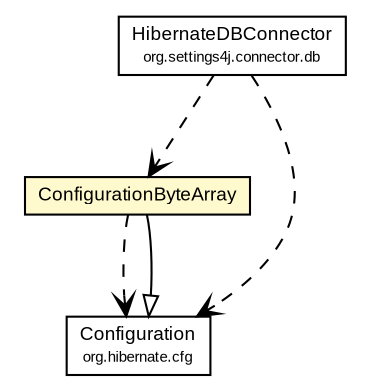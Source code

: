 #!/usr/local/bin/dot
#
# Class diagram 
# Generated by UmlGraph version 4.6 (http://www.spinellis.gr/sw/umlgraph)
#

digraph G {
	edge [fontname="arial",fontsize=10,labelfontname="arial",labelfontsize=10];
	node [fontname="arial",fontsize=10,shape=plaintext];
	// org.settings4j.connector.db.HibernateDBConnector
	c1603 [label=<<table border="0" cellborder="1" cellspacing="0" cellpadding="2" port="p" href="../../HibernateDBConnector.html">
		<tr><td><table border="0" cellspacing="0" cellpadding="1">
			<tr><td> HibernateDBConnector </td></tr>
			<tr><td><font point-size="7.0"> org.settings4j.connector.db </font></td></tr>
		</table></td></tr>
		</table>>, fontname="arial", fontcolor="black", fontsize=9.0];
	// org.settings4j.connector.db.dao.hibernate.ConfigurationByteArray
	c1607 [label=<<table border="0" cellborder="1" cellspacing="0" cellpadding="2" port="p" bgcolor="lemonChiffon" href="./ConfigurationByteArray.html">
		<tr><td><table border="0" cellspacing="0" cellpadding="1">
			<tr><td> ConfigurationByteArray </td></tr>
		</table></td></tr>
		</table>>, fontname="arial", fontcolor="black", fontsize=9.0];
	//org.settings4j.connector.db.dao.hibernate.ConfigurationByteArray extends org.hibernate.cfg.Configuration
	c1639:p -> c1607:p [dir=back,arrowtail=empty];
	// org.settings4j.connector.db.HibernateDBConnector DEPEND org.settings4j.connector.db.dao.hibernate.ConfigurationByteArray
	c1603:p -> c1607:p [taillabel="", label="", headlabel="", fontname="arial", fontcolor="black", fontsize=10.0, color="black", arrowhead=open, style=dashed];
	// org.settings4j.connector.db.HibernateDBConnector DEPEND org.hibernate.cfg.Configuration
	c1603:p -> c1639:p [taillabel="", label="", headlabel="", fontname="arial", fontcolor="black", fontsize=10.0, color="black", arrowhead=open, style=dashed];
	// org.settings4j.connector.db.dao.hibernate.ConfigurationByteArray DEPEND org.hibernate.cfg.Configuration
	c1607:p -> c1639:p [taillabel="", label="", headlabel="", fontname="arial", fontcolor="black", fontsize=10.0, color="black", arrowhead=open, style=dashed];
	// org.hibernate.cfg.Configuration
	c1639 [label=<<table border="0" cellborder="1" cellspacing="0" cellpadding="2" port="p">
		<tr><td><table border="0" cellspacing="0" cellpadding="1">
			<tr><td> Configuration </td></tr>
			<tr><td><font point-size="7.0"> org.hibernate.cfg </font></td></tr>
		</table></td></tr>
		</table>>, fontname="arial", fontcolor="black", fontsize=9.0];
}

